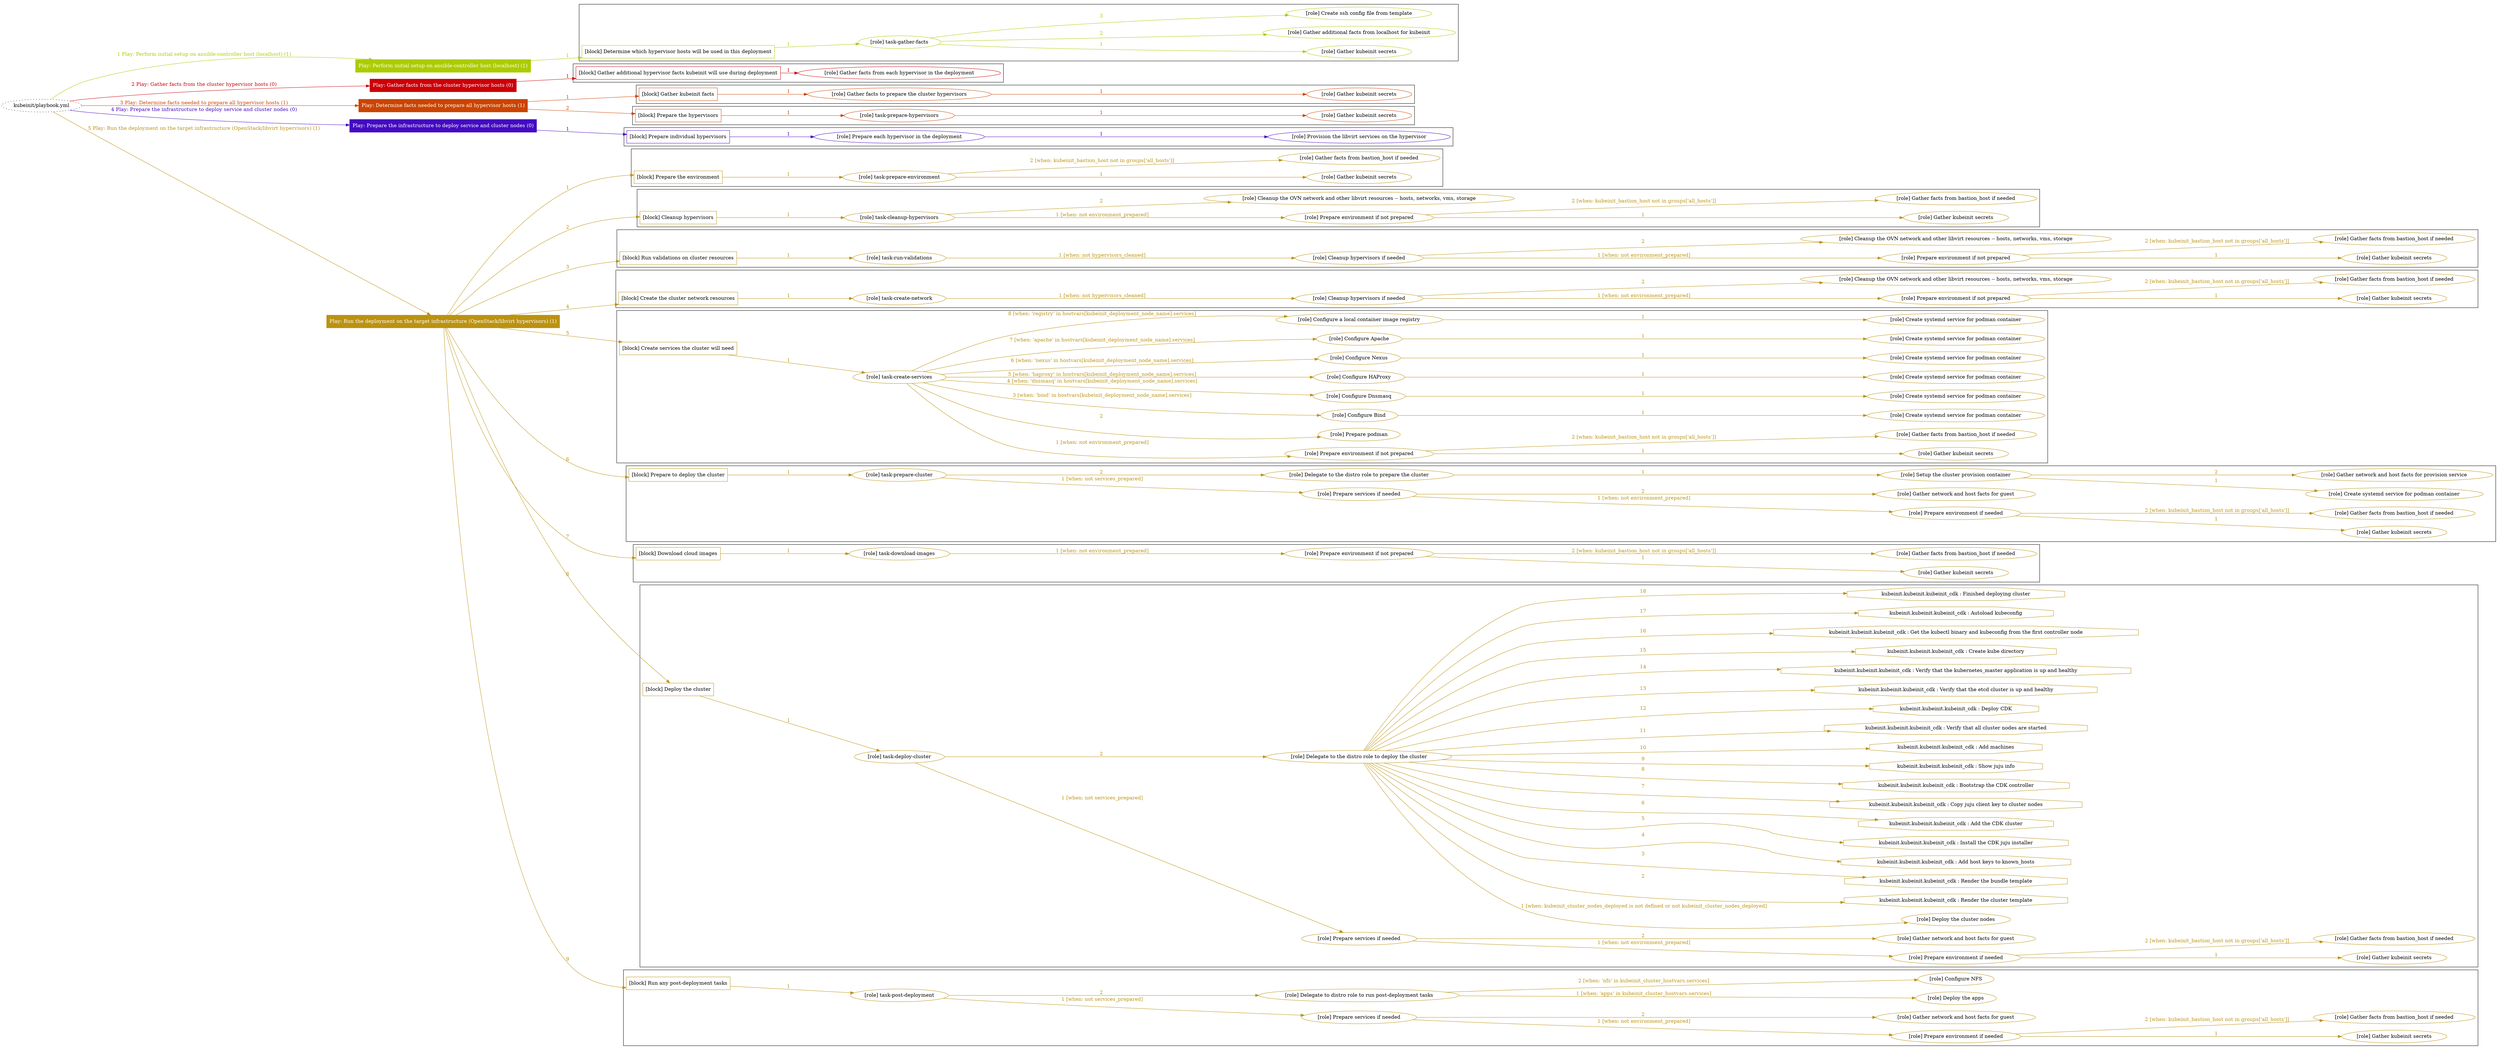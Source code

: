 digraph {
	graph [concentrate=true ordering=in rankdir=LR ratio=fill]
	edge [esep=5 sep=10]
	"kubeinit/playbook.yml" [URL="/home/runner/work/kubeinit/kubeinit/kubeinit/playbook.yml" id=playbook_d095c7ad style=dotted]
	"kubeinit/playbook.yml" -> play_feb36d73 [label="1 Play: Perform initial setup on ansible-controller host (localhost) (1)" color="#abcc00" fontcolor="#abcc00" id=edge_play_feb36d73 labeltooltip="1 Play: Perform initial setup on ansible-controller host (localhost) (1)" tooltip="1 Play: Perform initial setup on ansible-controller host (localhost) (1)"]
	subgraph "Play: Perform initial setup on ansible-controller host (localhost) (1)" {
		play_feb36d73 [label="Play: Perform initial setup on ansible-controller host (localhost) (1)" URL="/home/runner/work/kubeinit/kubeinit/kubeinit/playbook.yml" color="#abcc00" fontcolor="#ffffff" id=play_feb36d73 shape=box style=filled tooltip=localhost]
		play_feb36d73 -> block_46fe9dd0 [label=1 color="#abcc00" fontcolor="#abcc00" id=edge_block_46fe9dd0 labeltooltip=1 tooltip=1]
		subgraph cluster_block_46fe9dd0 {
			block_46fe9dd0 [label="[block] Determine which hypervisor hosts will be used in this deployment" URL="/home/runner/work/kubeinit/kubeinit/kubeinit/playbook.yml" color="#abcc00" id=block_46fe9dd0 labeltooltip="Determine which hypervisor hosts will be used in this deployment" shape=box tooltip="Determine which hypervisor hosts will be used in this deployment"]
			block_46fe9dd0 -> role_19dd0738 [label="1 " color="#abcc00" fontcolor="#abcc00" id=edge_role_19dd0738 labeltooltip="1 " tooltip="1 "]
			subgraph "task-gather-facts" {
				role_19dd0738 [label="[role] task-gather-facts" URL="/home/runner/work/kubeinit/kubeinit/kubeinit/playbook.yml" color="#abcc00" id=role_19dd0738 tooltip="task-gather-facts"]
				role_19dd0738 -> role_6ff26010 [label="1 " color="#abcc00" fontcolor="#abcc00" id=edge_role_6ff26010 labeltooltip="1 " tooltip="1 "]
				subgraph "Gather kubeinit secrets" {
					role_6ff26010 [label="[role] Gather kubeinit secrets" URL="/home/runner/.ansible/collections/ansible_collections/kubeinit/kubeinit/roles/kubeinit_prepare/tasks/build_hypervisors_group.yml" color="#abcc00" id=role_6ff26010 tooltip="Gather kubeinit secrets"]
				}
				role_19dd0738 -> role_edc937fb [label="2 " color="#abcc00" fontcolor="#abcc00" id=edge_role_edc937fb labeltooltip="2 " tooltip="2 "]
				subgraph "Gather additional facts from localhost for kubeinit" {
					role_edc937fb [label="[role] Gather additional facts from localhost for kubeinit" URL="/home/runner/.ansible/collections/ansible_collections/kubeinit/kubeinit/roles/kubeinit_prepare/tasks/build_hypervisors_group.yml" color="#abcc00" id=role_edc937fb tooltip="Gather additional facts from localhost for kubeinit"]
				}
				role_19dd0738 -> role_27c2a3b1 [label="3 " color="#abcc00" fontcolor="#abcc00" id=edge_role_27c2a3b1 labeltooltip="3 " tooltip="3 "]
				subgraph "Create ssh config file from template" {
					role_27c2a3b1 [label="[role] Create ssh config file from template" URL="/home/runner/.ansible/collections/ansible_collections/kubeinit/kubeinit/roles/kubeinit_prepare/tasks/build_hypervisors_group.yml" color="#abcc00" id=role_27c2a3b1 tooltip="Create ssh config file from template"]
				}
			}
		}
	}
	"kubeinit/playbook.yml" -> play_da22bb0c [label="2 Play: Gather facts from the cluster hypervisor hosts (0)" color="#cc0008" fontcolor="#cc0008" id=edge_play_da22bb0c labeltooltip="2 Play: Gather facts from the cluster hypervisor hosts (0)" tooltip="2 Play: Gather facts from the cluster hypervisor hosts (0)"]
	subgraph "Play: Gather facts from the cluster hypervisor hosts (0)" {
		play_da22bb0c [label="Play: Gather facts from the cluster hypervisor hosts (0)" URL="/home/runner/work/kubeinit/kubeinit/kubeinit/playbook.yml" color="#cc0008" fontcolor="#ffffff" id=play_da22bb0c shape=box style=filled tooltip="Play: Gather facts from the cluster hypervisor hosts (0)"]
		play_da22bb0c -> block_c40aab58 [label=1 color="#cc0008" fontcolor="#cc0008" id=edge_block_c40aab58 labeltooltip=1 tooltip=1]
		subgraph cluster_block_c40aab58 {
			block_c40aab58 [label="[block] Gather additional hypervisor facts kubeinit will use during deployment" URL="/home/runner/work/kubeinit/kubeinit/kubeinit/playbook.yml" color="#cc0008" id=block_c40aab58 labeltooltip="Gather additional hypervisor facts kubeinit will use during deployment" shape=box tooltip="Gather additional hypervisor facts kubeinit will use during deployment"]
			block_c40aab58 -> role_8368a6b1 [label="1 " color="#cc0008" fontcolor="#cc0008" id=edge_role_8368a6b1 labeltooltip="1 " tooltip="1 "]
			subgraph "Gather facts from each hypervisor in the deployment" {
				role_8368a6b1 [label="[role] Gather facts from each hypervisor in the deployment" URL="/home/runner/work/kubeinit/kubeinit/kubeinit/playbook.yml" color="#cc0008" id=role_8368a6b1 tooltip="Gather facts from each hypervisor in the deployment"]
			}
		}
	}
	"kubeinit/playbook.yml" -> play_c1efcfff [label="3 Play: Determine facts needed to prepare all hypervisor hosts (1)" color="#cb4401" fontcolor="#cb4401" id=edge_play_c1efcfff labeltooltip="3 Play: Determine facts needed to prepare all hypervisor hosts (1)" tooltip="3 Play: Determine facts needed to prepare all hypervisor hosts (1)"]
	subgraph "Play: Determine facts needed to prepare all hypervisor hosts (1)" {
		play_c1efcfff [label="Play: Determine facts needed to prepare all hypervisor hosts (1)" URL="/home/runner/work/kubeinit/kubeinit/kubeinit/playbook.yml" color="#cb4401" fontcolor="#ffffff" id=play_c1efcfff shape=box style=filled tooltip=localhost]
		play_c1efcfff -> block_64bc6585 [label=1 color="#cb4401" fontcolor="#cb4401" id=edge_block_64bc6585 labeltooltip=1 tooltip=1]
		subgraph cluster_block_64bc6585 {
			block_64bc6585 [label="[block] Gather kubeinit facts" URL="/home/runner/work/kubeinit/kubeinit/kubeinit/playbook.yml" color="#cb4401" id=block_64bc6585 labeltooltip="Gather kubeinit facts" shape=box tooltip="Gather kubeinit facts"]
			block_64bc6585 -> role_d3246832 [label="1 " color="#cb4401" fontcolor="#cb4401" id=edge_role_d3246832 labeltooltip="1 " tooltip="1 "]
			subgraph "Gather facts to prepare the cluster hypervisors" {
				role_d3246832 [label="[role] Gather facts to prepare the cluster hypervisors" URL="/home/runner/work/kubeinit/kubeinit/kubeinit/playbook.yml" color="#cb4401" id=role_d3246832 tooltip="Gather facts to prepare the cluster hypervisors"]
				role_d3246832 -> role_df91cbc1 [label="1 " color="#cb4401" fontcolor="#cb4401" id=edge_role_df91cbc1 labeltooltip="1 " tooltip="1 "]
				subgraph "Gather kubeinit secrets" {
					role_df91cbc1 [label="[role] Gather kubeinit secrets" URL="/home/runner/.ansible/collections/ansible_collections/kubeinit/kubeinit/roles/kubeinit_prepare/tasks/gather_kubeinit_facts.yml" color="#cb4401" id=role_df91cbc1 tooltip="Gather kubeinit secrets"]
				}
			}
		}
		play_c1efcfff -> block_09a786bc [label=2 color="#cb4401" fontcolor="#cb4401" id=edge_block_09a786bc labeltooltip=2 tooltip=2]
		subgraph cluster_block_09a786bc {
			block_09a786bc [label="[block] Prepare the hypervisors" URL="/home/runner/work/kubeinit/kubeinit/kubeinit/playbook.yml" color="#cb4401" id=block_09a786bc labeltooltip="Prepare the hypervisors" shape=box tooltip="Prepare the hypervisors"]
			block_09a786bc -> role_7f56e9e2 [label="1 " color="#cb4401" fontcolor="#cb4401" id=edge_role_7f56e9e2 labeltooltip="1 " tooltip="1 "]
			subgraph "task-prepare-hypervisors" {
				role_7f56e9e2 [label="[role] task-prepare-hypervisors" URL="/home/runner/work/kubeinit/kubeinit/kubeinit/playbook.yml" color="#cb4401" id=role_7f56e9e2 tooltip="task-prepare-hypervisors"]
				role_7f56e9e2 -> role_63058586 [label="1 " color="#cb4401" fontcolor="#cb4401" id=edge_role_63058586 labeltooltip="1 " tooltip="1 "]
				subgraph "Gather kubeinit secrets" {
					role_63058586 [label="[role] Gather kubeinit secrets" URL="/home/runner/.ansible/collections/ansible_collections/kubeinit/kubeinit/roles/kubeinit_prepare/tasks/gather_kubeinit_facts.yml" color="#cb4401" id=role_63058586 tooltip="Gather kubeinit secrets"]
				}
			}
		}
	}
	"kubeinit/playbook.yml" -> play_b132cd99 [label="4 Play: Prepare the infrastructure to deploy service and cluster nodes (0)" color="#440ac2" fontcolor="#440ac2" id=edge_play_b132cd99 labeltooltip="4 Play: Prepare the infrastructure to deploy service and cluster nodes (0)" tooltip="4 Play: Prepare the infrastructure to deploy service and cluster nodes (0)"]
	subgraph "Play: Prepare the infrastructure to deploy service and cluster nodes (0)" {
		play_b132cd99 [label="Play: Prepare the infrastructure to deploy service and cluster nodes (0)" URL="/home/runner/work/kubeinit/kubeinit/kubeinit/playbook.yml" color="#440ac2" fontcolor="#ffffff" id=play_b132cd99 shape=box style=filled tooltip="Play: Prepare the infrastructure to deploy service and cluster nodes (0)"]
		play_b132cd99 -> block_4ec27c39 [label=1 color="#440ac2" fontcolor="#440ac2" id=edge_block_4ec27c39 labeltooltip=1 tooltip=1]
		subgraph cluster_block_4ec27c39 {
			block_4ec27c39 [label="[block] Prepare individual hypervisors" URL="/home/runner/work/kubeinit/kubeinit/kubeinit/playbook.yml" color="#440ac2" id=block_4ec27c39 labeltooltip="Prepare individual hypervisors" shape=box tooltip="Prepare individual hypervisors"]
			block_4ec27c39 -> role_de9b1e23 [label="1 " color="#440ac2" fontcolor="#440ac2" id=edge_role_de9b1e23 labeltooltip="1 " tooltip="1 "]
			subgraph "Prepare each hypervisor in the deployment" {
				role_de9b1e23 [label="[role] Prepare each hypervisor in the deployment" URL="/home/runner/work/kubeinit/kubeinit/kubeinit/playbook.yml" color="#440ac2" id=role_de9b1e23 tooltip="Prepare each hypervisor in the deployment"]
				role_de9b1e23 -> role_19e32106 [label="1 " color="#440ac2" fontcolor="#440ac2" id=edge_role_19e32106 labeltooltip="1 " tooltip="1 "]
				subgraph "Provision the libvirt services on the hypervisor" {
					role_19e32106 [label="[role] Provision the libvirt services on the hypervisor" URL="/home/runner/.ansible/collections/ansible_collections/kubeinit/kubeinit/roles/kubeinit_prepare/tasks/prepare_hypervisor.yml" color="#440ac2" id=role_19e32106 tooltip="Provision the libvirt services on the hypervisor"]
				}
			}
		}
	}
	"kubeinit/playbook.yml" -> play_5b782e2a [label="5 Play: Run the deployment on the target infrastructure (OpenStack/libvirt hypervisors) (1)" color="#bb9211" fontcolor="#bb9211" id=edge_play_5b782e2a labeltooltip="5 Play: Run the deployment on the target infrastructure (OpenStack/libvirt hypervisors) (1)" tooltip="5 Play: Run the deployment on the target infrastructure (OpenStack/libvirt hypervisors) (1)"]
	subgraph "Play: Run the deployment on the target infrastructure (OpenStack/libvirt hypervisors) (1)" {
		play_5b782e2a [label="Play: Run the deployment on the target infrastructure (OpenStack/libvirt hypervisors) (1)" URL="/home/runner/work/kubeinit/kubeinit/kubeinit/playbook.yml" color="#bb9211" fontcolor="#ffffff" id=play_5b782e2a shape=box style=filled tooltip=localhost]
		play_5b782e2a -> block_39430212 [label=1 color="#bb9211" fontcolor="#bb9211" id=edge_block_39430212 labeltooltip=1 tooltip=1]
		subgraph cluster_block_39430212 {
			block_39430212 [label="[block] Prepare the environment" URL="/home/runner/work/kubeinit/kubeinit/kubeinit/playbook.yml" color="#bb9211" id=block_39430212 labeltooltip="Prepare the environment" shape=box tooltip="Prepare the environment"]
			block_39430212 -> role_d8b1c00f [label="1 " color="#bb9211" fontcolor="#bb9211" id=edge_role_d8b1c00f labeltooltip="1 " tooltip="1 "]
			subgraph "task-prepare-environment" {
				role_d8b1c00f [label="[role] task-prepare-environment" URL="/home/runner/work/kubeinit/kubeinit/kubeinit/playbook.yml" color="#bb9211" id=role_d8b1c00f tooltip="task-prepare-environment"]
				role_d8b1c00f -> role_3b444a55 [label="1 " color="#bb9211" fontcolor="#bb9211" id=edge_role_3b444a55 labeltooltip="1 " tooltip="1 "]
				subgraph "Gather kubeinit secrets" {
					role_3b444a55 [label="[role] Gather kubeinit secrets" URL="/home/runner/.ansible/collections/ansible_collections/kubeinit/kubeinit/roles/kubeinit_prepare/tasks/gather_kubeinit_facts.yml" color="#bb9211" id=role_3b444a55 tooltip="Gather kubeinit secrets"]
				}
				role_d8b1c00f -> role_2847daac [label="2 [when: kubeinit_bastion_host not in groups['all_hosts']]" color="#bb9211" fontcolor="#bb9211" id=edge_role_2847daac labeltooltip="2 [when: kubeinit_bastion_host not in groups['all_hosts']]" tooltip="2 [when: kubeinit_bastion_host not in groups['all_hosts']]"]
				subgraph "Gather facts from bastion_host if needed" {
					role_2847daac [label="[role] Gather facts from bastion_host if needed" URL="/home/runner/.ansible/collections/ansible_collections/kubeinit/kubeinit/roles/kubeinit_prepare/tasks/main.yml" color="#bb9211" id=role_2847daac tooltip="Gather facts from bastion_host if needed"]
				}
			}
		}
		play_5b782e2a -> block_5a4c9036 [label=2 color="#bb9211" fontcolor="#bb9211" id=edge_block_5a4c9036 labeltooltip=2 tooltip=2]
		subgraph cluster_block_5a4c9036 {
			block_5a4c9036 [label="[block] Cleanup hypervisors" URL="/home/runner/work/kubeinit/kubeinit/kubeinit/playbook.yml" color="#bb9211" id=block_5a4c9036 labeltooltip="Cleanup hypervisors" shape=box tooltip="Cleanup hypervisors"]
			block_5a4c9036 -> role_b6f92bdb [label="1 " color="#bb9211" fontcolor="#bb9211" id=edge_role_b6f92bdb labeltooltip="1 " tooltip="1 "]
			subgraph "task-cleanup-hypervisors" {
				role_b6f92bdb [label="[role] task-cleanup-hypervisors" URL="/home/runner/work/kubeinit/kubeinit/kubeinit/playbook.yml" color="#bb9211" id=role_b6f92bdb tooltip="task-cleanup-hypervisors"]
				role_b6f92bdb -> role_48fc7159 [label="1 [when: not environment_prepared]" color="#bb9211" fontcolor="#bb9211" id=edge_role_48fc7159 labeltooltip="1 [when: not environment_prepared]" tooltip="1 [when: not environment_prepared]"]
				subgraph "Prepare environment if not prepared" {
					role_48fc7159 [label="[role] Prepare environment if not prepared" URL="/home/runner/.ansible/collections/ansible_collections/kubeinit/kubeinit/roles/kubeinit_libvirt/tasks/cleanup_hypervisors.yml" color="#bb9211" id=role_48fc7159 tooltip="Prepare environment if not prepared"]
					role_48fc7159 -> role_6bacf975 [label="1 " color="#bb9211" fontcolor="#bb9211" id=edge_role_6bacf975 labeltooltip="1 " tooltip="1 "]
					subgraph "Gather kubeinit secrets" {
						role_6bacf975 [label="[role] Gather kubeinit secrets" URL="/home/runner/.ansible/collections/ansible_collections/kubeinit/kubeinit/roles/kubeinit_prepare/tasks/gather_kubeinit_facts.yml" color="#bb9211" id=role_6bacf975 tooltip="Gather kubeinit secrets"]
					}
					role_48fc7159 -> role_df928153 [label="2 [when: kubeinit_bastion_host not in groups['all_hosts']]" color="#bb9211" fontcolor="#bb9211" id=edge_role_df928153 labeltooltip="2 [when: kubeinit_bastion_host not in groups['all_hosts']]" tooltip="2 [when: kubeinit_bastion_host not in groups['all_hosts']]"]
					subgraph "Gather facts from bastion_host if needed" {
						role_df928153 [label="[role] Gather facts from bastion_host if needed" URL="/home/runner/.ansible/collections/ansible_collections/kubeinit/kubeinit/roles/kubeinit_prepare/tasks/main.yml" color="#bb9211" id=role_df928153 tooltip="Gather facts from bastion_host if needed"]
					}
				}
				role_b6f92bdb -> role_1949cd67 [label="2 " color="#bb9211" fontcolor="#bb9211" id=edge_role_1949cd67 labeltooltip="2 " tooltip="2 "]
				subgraph "Cleanup the OVN network and other libvirt resources -- hosts, networks, vms, storage" {
					role_1949cd67 [label="[role] Cleanup the OVN network and other libvirt resources -- hosts, networks, vms, storage" URL="/home/runner/.ansible/collections/ansible_collections/kubeinit/kubeinit/roles/kubeinit_libvirt/tasks/cleanup_hypervisors.yml" color="#bb9211" id=role_1949cd67 tooltip="Cleanup the OVN network and other libvirt resources -- hosts, networks, vms, storage"]
				}
			}
		}
		play_5b782e2a -> block_c1c4cb0e [label=3 color="#bb9211" fontcolor="#bb9211" id=edge_block_c1c4cb0e labeltooltip=3 tooltip=3]
		subgraph cluster_block_c1c4cb0e {
			block_c1c4cb0e [label="[block] Run validations on cluster resources" URL="/home/runner/work/kubeinit/kubeinit/kubeinit/playbook.yml" color="#bb9211" id=block_c1c4cb0e labeltooltip="Run validations on cluster resources" shape=box tooltip="Run validations on cluster resources"]
			block_c1c4cb0e -> role_0a4b3d10 [label="1 " color="#bb9211" fontcolor="#bb9211" id=edge_role_0a4b3d10 labeltooltip="1 " tooltip="1 "]
			subgraph "task-run-validations" {
				role_0a4b3d10 [label="[role] task-run-validations" URL="/home/runner/work/kubeinit/kubeinit/kubeinit/playbook.yml" color="#bb9211" id=role_0a4b3d10 tooltip="task-run-validations"]
				role_0a4b3d10 -> role_3b2814ff [label="1 [when: not hypervisors_cleaned]" color="#bb9211" fontcolor="#bb9211" id=edge_role_3b2814ff labeltooltip="1 [when: not hypervisors_cleaned]" tooltip="1 [when: not hypervisors_cleaned]"]
				subgraph "Cleanup hypervisors if needed" {
					role_3b2814ff [label="[role] Cleanup hypervisors if needed" URL="/home/runner/.ansible/collections/ansible_collections/kubeinit/kubeinit/roles/kubeinit_validations/tasks/main.yml" color="#bb9211" id=role_3b2814ff tooltip="Cleanup hypervisors if needed"]
					role_3b2814ff -> role_f45760d5 [label="1 [when: not environment_prepared]" color="#bb9211" fontcolor="#bb9211" id=edge_role_f45760d5 labeltooltip="1 [when: not environment_prepared]" tooltip="1 [when: not environment_prepared]"]
					subgraph "Prepare environment if not prepared" {
						role_f45760d5 [label="[role] Prepare environment if not prepared" URL="/home/runner/.ansible/collections/ansible_collections/kubeinit/kubeinit/roles/kubeinit_libvirt/tasks/cleanup_hypervisors.yml" color="#bb9211" id=role_f45760d5 tooltip="Prepare environment if not prepared"]
						role_f45760d5 -> role_3a757e82 [label="1 " color="#bb9211" fontcolor="#bb9211" id=edge_role_3a757e82 labeltooltip="1 " tooltip="1 "]
						subgraph "Gather kubeinit secrets" {
							role_3a757e82 [label="[role] Gather kubeinit secrets" URL="/home/runner/.ansible/collections/ansible_collections/kubeinit/kubeinit/roles/kubeinit_prepare/tasks/gather_kubeinit_facts.yml" color="#bb9211" id=role_3a757e82 tooltip="Gather kubeinit secrets"]
						}
						role_f45760d5 -> role_af85cb63 [label="2 [when: kubeinit_bastion_host not in groups['all_hosts']]" color="#bb9211" fontcolor="#bb9211" id=edge_role_af85cb63 labeltooltip="2 [when: kubeinit_bastion_host not in groups['all_hosts']]" tooltip="2 [when: kubeinit_bastion_host not in groups['all_hosts']]"]
						subgraph "Gather facts from bastion_host if needed" {
							role_af85cb63 [label="[role] Gather facts from bastion_host if needed" URL="/home/runner/.ansible/collections/ansible_collections/kubeinit/kubeinit/roles/kubeinit_prepare/tasks/main.yml" color="#bb9211" id=role_af85cb63 tooltip="Gather facts from bastion_host if needed"]
						}
					}
					role_3b2814ff -> role_c22d5e90 [label="2 " color="#bb9211" fontcolor="#bb9211" id=edge_role_c22d5e90 labeltooltip="2 " tooltip="2 "]
					subgraph "Cleanup the OVN network and other libvirt resources -- hosts, networks, vms, storage" {
						role_c22d5e90 [label="[role] Cleanup the OVN network and other libvirt resources -- hosts, networks, vms, storage" URL="/home/runner/.ansible/collections/ansible_collections/kubeinit/kubeinit/roles/kubeinit_libvirt/tasks/cleanup_hypervisors.yml" color="#bb9211" id=role_c22d5e90 tooltip="Cleanup the OVN network and other libvirt resources -- hosts, networks, vms, storage"]
					}
				}
			}
		}
		play_5b782e2a -> block_851d4c70 [label=4 color="#bb9211" fontcolor="#bb9211" id=edge_block_851d4c70 labeltooltip=4 tooltip=4]
		subgraph cluster_block_851d4c70 {
			block_851d4c70 [label="[block] Create the cluster network resources" URL="/home/runner/work/kubeinit/kubeinit/kubeinit/playbook.yml" color="#bb9211" id=block_851d4c70 labeltooltip="Create the cluster network resources" shape=box tooltip="Create the cluster network resources"]
			block_851d4c70 -> role_da73d6a1 [label="1 " color="#bb9211" fontcolor="#bb9211" id=edge_role_da73d6a1 labeltooltip="1 " tooltip="1 "]
			subgraph "task-create-network" {
				role_da73d6a1 [label="[role] task-create-network" URL="/home/runner/work/kubeinit/kubeinit/kubeinit/playbook.yml" color="#bb9211" id=role_da73d6a1 tooltip="task-create-network"]
				role_da73d6a1 -> role_9952ce99 [label="1 [when: not hypervisors_cleaned]" color="#bb9211" fontcolor="#bb9211" id=edge_role_9952ce99 labeltooltip="1 [when: not hypervisors_cleaned]" tooltip="1 [when: not hypervisors_cleaned]"]
				subgraph "Cleanup hypervisors if needed" {
					role_9952ce99 [label="[role] Cleanup hypervisors if needed" URL="/home/runner/.ansible/collections/ansible_collections/kubeinit/kubeinit/roles/kubeinit_libvirt/tasks/create_network.yml" color="#bb9211" id=role_9952ce99 tooltip="Cleanup hypervisors if needed"]
					role_9952ce99 -> role_e070b408 [label="1 [when: not environment_prepared]" color="#bb9211" fontcolor="#bb9211" id=edge_role_e070b408 labeltooltip="1 [when: not environment_prepared]" tooltip="1 [when: not environment_prepared]"]
					subgraph "Prepare environment if not prepared" {
						role_e070b408 [label="[role] Prepare environment if not prepared" URL="/home/runner/.ansible/collections/ansible_collections/kubeinit/kubeinit/roles/kubeinit_libvirt/tasks/cleanup_hypervisors.yml" color="#bb9211" id=role_e070b408 tooltip="Prepare environment if not prepared"]
						role_e070b408 -> role_4cff4893 [label="1 " color="#bb9211" fontcolor="#bb9211" id=edge_role_4cff4893 labeltooltip="1 " tooltip="1 "]
						subgraph "Gather kubeinit secrets" {
							role_4cff4893 [label="[role] Gather kubeinit secrets" URL="/home/runner/.ansible/collections/ansible_collections/kubeinit/kubeinit/roles/kubeinit_prepare/tasks/gather_kubeinit_facts.yml" color="#bb9211" id=role_4cff4893 tooltip="Gather kubeinit secrets"]
						}
						role_e070b408 -> role_2f66221b [label="2 [when: kubeinit_bastion_host not in groups['all_hosts']]" color="#bb9211" fontcolor="#bb9211" id=edge_role_2f66221b labeltooltip="2 [when: kubeinit_bastion_host not in groups['all_hosts']]" tooltip="2 [when: kubeinit_bastion_host not in groups['all_hosts']]"]
						subgraph "Gather facts from bastion_host if needed" {
							role_2f66221b [label="[role] Gather facts from bastion_host if needed" URL="/home/runner/.ansible/collections/ansible_collections/kubeinit/kubeinit/roles/kubeinit_prepare/tasks/main.yml" color="#bb9211" id=role_2f66221b tooltip="Gather facts from bastion_host if needed"]
						}
					}
					role_9952ce99 -> role_e644203e [label="2 " color="#bb9211" fontcolor="#bb9211" id=edge_role_e644203e labeltooltip="2 " tooltip="2 "]
					subgraph "Cleanup the OVN network and other libvirt resources -- hosts, networks, vms, storage" {
						role_e644203e [label="[role] Cleanup the OVN network and other libvirt resources -- hosts, networks, vms, storage" URL="/home/runner/.ansible/collections/ansible_collections/kubeinit/kubeinit/roles/kubeinit_libvirt/tasks/cleanup_hypervisors.yml" color="#bb9211" id=role_e644203e tooltip="Cleanup the OVN network and other libvirt resources -- hosts, networks, vms, storage"]
					}
				}
			}
		}
		play_5b782e2a -> block_68410e60 [label=5 color="#bb9211" fontcolor="#bb9211" id=edge_block_68410e60 labeltooltip=5 tooltip=5]
		subgraph cluster_block_68410e60 {
			block_68410e60 [label="[block] Create services the cluster will need" URL="/home/runner/work/kubeinit/kubeinit/kubeinit/playbook.yml" color="#bb9211" id=block_68410e60 labeltooltip="Create services the cluster will need" shape=box tooltip="Create services the cluster will need"]
			block_68410e60 -> role_c2523037 [label="1 " color="#bb9211" fontcolor="#bb9211" id=edge_role_c2523037 labeltooltip="1 " tooltip="1 "]
			subgraph "task-create-services" {
				role_c2523037 [label="[role] task-create-services" URL="/home/runner/work/kubeinit/kubeinit/kubeinit/playbook.yml" color="#bb9211" id=role_c2523037 tooltip="task-create-services"]
				role_c2523037 -> role_16e45ee8 [label="1 [when: not environment_prepared]" color="#bb9211" fontcolor="#bb9211" id=edge_role_16e45ee8 labeltooltip="1 [when: not environment_prepared]" tooltip="1 [when: not environment_prepared]"]
				subgraph "Prepare environment if not prepared" {
					role_16e45ee8 [label="[role] Prepare environment if not prepared" URL="/home/runner/.ansible/collections/ansible_collections/kubeinit/kubeinit/roles/kubeinit_services/tasks/main.yml" color="#bb9211" id=role_16e45ee8 tooltip="Prepare environment if not prepared"]
					role_16e45ee8 -> role_ecda677b [label="1 " color="#bb9211" fontcolor="#bb9211" id=edge_role_ecda677b labeltooltip="1 " tooltip="1 "]
					subgraph "Gather kubeinit secrets" {
						role_ecda677b [label="[role] Gather kubeinit secrets" URL="/home/runner/.ansible/collections/ansible_collections/kubeinit/kubeinit/roles/kubeinit_prepare/tasks/gather_kubeinit_facts.yml" color="#bb9211" id=role_ecda677b tooltip="Gather kubeinit secrets"]
					}
					role_16e45ee8 -> role_b326c54e [label="2 [when: kubeinit_bastion_host not in groups['all_hosts']]" color="#bb9211" fontcolor="#bb9211" id=edge_role_b326c54e labeltooltip="2 [when: kubeinit_bastion_host not in groups['all_hosts']]" tooltip="2 [when: kubeinit_bastion_host not in groups['all_hosts']]"]
					subgraph "Gather facts from bastion_host if needed" {
						role_b326c54e [label="[role] Gather facts from bastion_host if needed" URL="/home/runner/.ansible/collections/ansible_collections/kubeinit/kubeinit/roles/kubeinit_prepare/tasks/main.yml" color="#bb9211" id=role_b326c54e tooltip="Gather facts from bastion_host if needed"]
					}
				}
				role_c2523037 -> role_af4850b6 [label="2 " color="#bb9211" fontcolor="#bb9211" id=edge_role_af4850b6 labeltooltip="2 " tooltip="2 "]
				subgraph "Prepare podman" {
					role_af4850b6 [label="[role] Prepare podman" URL="/home/runner/.ansible/collections/ansible_collections/kubeinit/kubeinit/roles/kubeinit_services/tasks/00_create_service_pod.yml" color="#bb9211" id=role_af4850b6 tooltip="Prepare podman"]
				}
				role_c2523037 -> role_de30e010 [label="3 [when: 'bind' in hostvars[kubeinit_deployment_node_name].services]" color="#bb9211" fontcolor="#bb9211" id=edge_role_de30e010 labeltooltip="3 [when: 'bind' in hostvars[kubeinit_deployment_node_name].services]" tooltip="3 [when: 'bind' in hostvars[kubeinit_deployment_node_name].services]"]
				subgraph "Configure Bind" {
					role_de30e010 [label="[role] Configure Bind" URL="/home/runner/.ansible/collections/ansible_collections/kubeinit/kubeinit/roles/kubeinit_services/tasks/start_services_containers.yml" color="#bb9211" id=role_de30e010 tooltip="Configure Bind"]
					role_de30e010 -> role_358d4e94 [label="1 " color="#bb9211" fontcolor="#bb9211" id=edge_role_358d4e94 labeltooltip="1 " tooltip="1 "]
					subgraph "Create systemd service for podman container" {
						role_358d4e94 [label="[role] Create systemd service for podman container" URL="/home/runner/.ansible/collections/ansible_collections/kubeinit/kubeinit/roles/kubeinit_bind/tasks/main.yml" color="#bb9211" id=role_358d4e94 tooltip="Create systemd service for podman container"]
					}
				}
				role_c2523037 -> role_7276fdf4 [label="4 [when: 'dnsmasq' in hostvars[kubeinit_deployment_node_name].services]" color="#bb9211" fontcolor="#bb9211" id=edge_role_7276fdf4 labeltooltip="4 [when: 'dnsmasq' in hostvars[kubeinit_deployment_node_name].services]" tooltip="4 [when: 'dnsmasq' in hostvars[kubeinit_deployment_node_name].services]"]
				subgraph "Configure Dnsmasq" {
					role_7276fdf4 [label="[role] Configure Dnsmasq" URL="/home/runner/.ansible/collections/ansible_collections/kubeinit/kubeinit/roles/kubeinit_services/tasks/start_services_containers.yml" color="#bb9211" id=role_7276fdf4 tooltip="Configure Dnsmasq"]
					role_7276fdf4 -> role_a8b03aa5 [label="1 " color="#bb9211" fontcolor="#bb9211" id=edge_role_a8b03aa5 labeltooltip="1 " tooltip="1 "]
					subgraph "Create systemd service for podman container" {
						role_a8b03aa5 [label="[role] Create systemd service for podman container" URL="/home/runner/.ansible/collections/ansible_collections/kubeinit/kubeinit/roles/kubeinit_dnsmasq/tasks/main.yml" color="#bb9211" id=role_a8b03aa5 tooltip="Create systemd service for podman container"]
					}
				}
				role_c2523037 -> role_0b2a4972 [label="5 [when: 'haproxy' in hostvars[kubeinit_deployment_node_name].services]" color="#bb9211" fontcolor="#bb9211" id=edge_role_0b2a4972 labeltooltip="5 [when: 'haproxy' in hostvars[kubeinit_deployment_node_name].services]" tooltip="5 [when: 'haproxy' in hostvars[kubeinit_deployment_node_name].services]"]
				subgraph "Configure HAProxy" {
					role_0b2a4972 [label="[role] Configure HAProxy" URL="/home/runner/.ansible/collections/ansible_collections/kubeinit/kubeinit/roles/kubeinit_services/tasks/start_services_containers.yml" color="#bb9211" id=role_0b2a4972 tooltip="Configure HAProxy"]
					role_0b2a4972 -> role_831c3e08 [label="1 " color="#bb9211" fontcolor="#bb9211" id=edge_role_831c3e08 labeltooltip="1 " tooltip="1 "]
					subgraph "Create systemd service for podman container" {
						role_831c3e08 [label="[role] Create systemd service for podman container" URL="/home/runner/.ansible/collections/ansible_collections/kubeinit/kubeinit/roles/kubeinit_haproxy/tasks/main.yml" color="#bb9211" id=role_831c3e08 tooltip="Create systemd service for podman container"]
					}
				}
				role_c2523037 -> role_a91625d3 [label="6 [when: 'nexus' in hostvars[kubeinit_deployment_node_name].services]" color="#bb9211" fontcolor="#bb9211" id=edge_role_a91625d3 labeltooltip="6 [when: 'nexus' in hostvars[kubeinit_deployment_node_name].services]" tooltip="6 [when: 'nexus' in hostvars[kubeinit_deployment_node_name].services]"]
				subgraph "Configure Nexus" {
					role_a91625d3 [label="[role] Configure Nexus" URL="/home/runner/.ansible/collections/ansible_collections/kubeinit/kubeinit/roles/kubeinit_services/tasks/start_services_containers.yml" color="#bb9211" id=role_a91625d3 tooltip="Configure Nexus"]
					role_a91625d3 -> role_b6da78f6 [label="1 " color="#bb9211" fontcolor="#bb9211" id=edge_role_b6da78f6 labeltooltip="1 " tooltip="1 "]
					subgraph "Create systemd service for podman container" {
						role_b6da78f6 [label="[role] Create systemd service for podman container" URL="/home/runner/.ansible/collections/ansible_collections/kubeinit/kubeinit/roles/kubeinit_nexus/tasks/main.yml" color="#bb9211" id=role_b6da78f6 tooltip="Create systemd service for podman container"]
					}
				}
				role_c2523037 -> role_7a5086c1 [label="7 [when: 'apache' in hostvars[kubeinit_deployment_node_name].services]" color="#bb9211" fontcolor="#bb9211" id=edge_role_7a5086c1 labeltooltip="7 [when: 'apache' in hostvars[kubeinit_deployment_node_name].services]" tooltip="7 [when: 'apache' in hostvars[kubeinit_deployment_node_name].services]"]
				subgraph "Configure Apache" {
					role_7a5086c1 [label="[role] Configure Apache" URL="/home/runner/.ansible/collections/ansible_collections/kubeinit/kubeinit/roles/kubeinit_services/tasks/start_services_containers.yml" color="#bb9211" id=role_7a5086c1 tooltip="Configure Apache"]
					role_7a5086c1 -> role_9485be13 [label="1 " color="#bb9211" fontcolor="#bb9211" id=edge_role_9485be13 labeltooltip="1 " tooltip="1 "]
					subgraph "Create systemd service for podman container" {
						role_9485be13 [label="[role] Create systemd service for podman container" URL="/home/runner/.ansible/collections/ansible_collections/kubeinit/kubeinit/roles/kubeinit_apache/tasks/main.yml" color="#bb9211" id=role_9485be13 tooltip="Create systemd service for podman container"]
					}
				}
				role_c2523037 -> role_e23ba3cc [label="8 [when: 'registry' in hostvars[kubeinit_deployment_node_name].services]" color="#bb9211" fontcolor="#bb9211" id=edge_role_e23ba3cc labeltooltip="8 [when: 'registry' in hostvars[kubeinit_deployment_node_name].services]" tooltip="8 [when: 'registry' in hostvars[kubeinit_deployment_node_name].services]"]
				subgraph "Configure a local container image registry" {
					role_e23ba3cc [label="[role] Configure a local container image registry" URL="/home/runner/.ansible/collections/ansible_collections/kubeinit/kubeinit/roles/kubeinit_services/tasks/start_services_containers.yml" color="#bb9211" id=role_e23ba3cc tooltip="Configure a local container image registry"]
					role_e23ba3cc -> role_fc0e3014 [label="1 " color="#bb9211" fontcolor="#bb9211" id=edge_role_fc0e3014 labeltooltip="1 " tooltip="1 "]
					subgraph "Create systemd service for podman container" {
						role_fc0e3014 [label="[role] Create systemd service for podman container" URL="/home/runner/.ansible/collections/ansible_collections/kubeinit/kubeinit/roles/kubeinit_registry/tasks/main.yml" color="#bb9211" id=role_fc0e3014 tooltip="Create systemd service for podman container"]
					}
				}
			}
		}
		play_5b782e2a -> block_c2ebf7ef [label=6 color="#bb9211" fontcolor="#bb9211" id=edge_block_c2ebf7ef labeltooltip=6 tooltip=6]
		subgraph cluster_block_c2ebf7ef {
			block_c2ebf7ef [label="[block] Prepare to deploy the cluster" URL="/home/runner/work/kubeinit/kubeinit/kubeinit/playbook.yml" color="#bb9211" id=block_c2ebf7ef labeltooltip="Prepare to deploy the cluster" shape=box tooltip="Prepare to deploy the cluster"]
			block_c2ebf7ef -> role_98359ca4 [label="1 " color="#bb9211" fontcolor="#bb9211" id=edge_role_98359ca4 labeltooltip="1 " tooltip="1 "]
			subgraph "task-prepare-cluster" {
				role_98359ca4 [label="[role] task-prepare-cluster" URL="/home/runner/work/kubeinit/kubeinit/kubeinit/playbook.yml" color="#bb9211" id=role_98359ca4 tooltip="task-prepare-cluster"]
				role_98359ca4 -> role_8aff2790 [label="1 [when: not services_prepared]" color="#bb9211" fontcolor="#bb9211" id=edge_role_8aff2790 labeltooltip="1 [when: not services_prepared]" tooltip="1 [when: not services_prepared]"]
				subgraph "Prepare services if needed" {
					role_8aff2790 [label="[role] Prepare services if needed" URL="/home/runner/.ansible/collections/ansible_collections/kubeinit/kubeinit/roles/kubeinit_prepare/tasks/prepare_cluster.yml" color="#bb9211" id=role_8aff2790 tooltip="Prepare services if needed"]
					role_8aff2790 -> role_dd873b5e [label="1 [when: not environment_prepared]" color="#bb9211" fontcolor="#bb9211" id=edge_role_dd873b5e labeltooltip="1 [when: not environment_prepared]" tooltip="1 [when: not environment_prepared]"]
					subgraph "Prepare environment if needed" {
						role_dd873b5e [label="[role] Prepare environment if needed" URL="/home/runner/.ansible/collections/ansible_collections/kubeinit/kubeinit/roles/kubeinit_services/tasks/prepare_services.yml" color="#bb9211" id=role_dd873b5e tooltip="Prepare environment if needed"]
						role_dd873b5e -> role_73dcb506 [label="1 " color="#bb9211" fontcolor="#bb9211" id=edge_role_73dcb506 labeltooltip="1 " tooltip="1 "]
						subgraph "Gather kubeinit secrets" {
							role_73dcb506 [label="[role] Gather kubeinit secrets" URL="/home/runner/.ansible/collections/ansible_collections/kubeinit/kubeinit/roles/kubeinit_prepare/tasks/gather_kubeinit_facts.yml" color="#bb9211" id=role_73dcb506 tooltip="Gather kubeinit secrets"]
						}
						role_dd873b5e -> role_68d21b8c [label="2 [when: kubeinit_bastion_host not in groups['all_hosts']]" color="#bb9211" fontcolor="#bb9211" id=edge_role_68d21b8c labeltooltip="2 [when: kubeinit_bastion_host not in groups['all_hosts']]" tooltip="2 [when: kubeinit_bastion_host not in groups['all_hosts']]"]
						subgraph "Gather facts from bastion_host if needed" {
							role_68d21b8c [label="[role] Gather facts from bastion_host if needed" URL="/home/runner/.ansible/collections/ansible_collections/kubeinit/kubeinit/roles/kubeinit_prepare/tasks/main.yml" color="#bb9211" id=role_68d21b8c tooltip="Gather facts from bastion_host if needed"]
						}
					}
					role_8aff2790 -> role_49d2c68c [label="2 " color="#bb9211" fontcolor="#bb9211" id=edge_role_49d2c68c labeltooltip="2 " tooltip="2 "]
					subgraph "Gather network and host facts for guest" {
						role_49d2c68c [label="[role] Gather network and host facts for guest" URL="/home/runner/.ansible/collections/ansible_collections/kubeinit/kubeinit/roles/kubeinit_services/tasks/prepare_services.yml" color="#bb9211" id=role_49d2c68c tooltip="Gather network and host facts for guest"]
					}
				}
				role_98359ca4 -> role_b66604d5 [label="2 " color="#bb9211" fontcolor="#bb9211" id=edge_role_b66604d5 labeltooltip="2 " tooltip="2 "]
				subgraph "Delegate to the distro role to prepare the cluster" {
					role_b66604d5 [label="[role] Delegate to the distro role to prepare the cluster" URL="/home/runner/.ansible/collections/ansible_collections/kubeinit/kubeinit/roles/kubeinit_prepare/tasks/prepare_cluster.yml" color="#bb9211" id=role_b66604d5 tooltip="Delegate to the distro role to prepare the cluster"]
					role_b66604d5 -> role_40bdb702 [label="1 " color="#bb9211" fontcolor="#bb9211" id=edge_role_40bdb702 labeltooltip="1 " tooltip="1 "]
					subgraph "Setup the cluster provision container" {
						role_40bdb702 [label="[role] Setup the cluster provision container" URL="/home/runner/.ansible/collections/ansible_collections/kubeinit/kubeinit/roles/kubeinit_cdk/tasks/prepare_cluster.yml" color="#bb9211" id=role_40bdb702 tooltip="Setup the cluster provision container"]
						role_40bdb702 -> role_0dbe4d69 [label="1 " color="#bb9211" fontcolor="#bb9211" id=edge_role_0dbe4d69 labeltooltip="1 " tooltip="1 "]
						subgraph "Create systemd service for podman container" {
							role_0dbe4d69 [label="[role] Create systemd service for podman container" URL="/home/runner/.ansible/collections/ansible_collections/kubeinit/kubeinit/roles/kubeinit_services/tasks/create_provision_container.yml" color="#bb9211" id=role_0dbe4d69 tooltip="Create systemd service for podman container"]
						}
						role_40bdb702 -> role_335889b2 [label="2 " color="#bb9211" fontcolor="#bb9211" id=edge_role_335889b2 labeltooltip="2 " tooltip="2 "]
						subgraph "Gather network and host facts for provision service" {
							role_335889b2 [label="[role] Gather network and host facts for provision service" URL="/home/runner/.ansible/collections/ansible_collections/kubeinit/kubeinit/roles/kubeinit_services/tasks/create_provision_container.yml" color="#bb9211" id=role_335889b2 tooltip="Gather network and host facts for provision service"]
						}
					}
				}
			}
		}
		play_5b782e2a -> block_978d12f3 [label=7 color="#bb9211" fontcolor="#bb9211" id=edge_block_978d12f3 labeltooltip=7 tooltip=7]
		subgraph cluster_block_978d12f3 {
			block_978d12f3 [label="[block] Download cloud images" URL="/home/runner/work/kubeinit/kubeinit/kubeinit/playbook.yml" color="#bb9211" id=block_978d12f3 labeltooltip="Download cloud images" shape=box tooltip="Download cloud images"]
			block_978d12f3 -> role_eb9034f1 [label="1 " color="#bb9211" fontcolor="#bb9211" id=edge_role_eb9034f1 labeltooltip="1 " tooltip="1 "]
			subgraph "task-download-images" {
				role_eb9034f1 [label="[role] task-download-images" URL="/home/runner/work/kubeinit/kubeinit/kubeinit/playbook.yml" color="#bb9211" id=role_eb9034f1 tooltip="task-download-images"]
				role_eb9034f1 -> role_9e764802 [label="1 [when: not environment_prepared]" color="#bb9211" fontcolor="#bb9211" id=edge_role_9e764802 labeltooltip="1 [when: not environment_prepared]" tooltip="1 [when: not environment_prepared]"]
				subgraph "Prepare environment if not prepared" {
					role_9e764802 [label="[role] Prepare environment if not prepared" URL="/home/runner/.ansible/collections/ansible_collections/kubeinit/kubeinit/roles/kubeinit_libvirt/tasks/download_cloud_images.yml" color="#bb9211" id=role_9e764802 tooltip="Prepare environment if not prepared"]
					role_9e764802 -> role_ec869702 [label="1 " color="#bb9211" fontcolor="#bb9211" id=edge_role_ec869702 labeltooltip="1 " tooltip="1 "]
					subgraph "Gather kubeinit secrets" {
						role_ec869702 [label="[role] Gather kubeinit secrets" URL="/home/runner/.ansible/collections/ansible_collections/kubeinit/kubeinit/roles/kubeinit_prepare/tasks/gather_kubeinit_facts.yml" color="#bb9211" id=role_ec869702 tooltip="Gather kubeinit secrets"]
					}
					role_9e764802 -> role_fa816870 [label="2 [when: kubeinit_bastion_host not in groups['all_hosts']]" color="#bb9211" fontcolor="#bb9211" id=edge_role_fa816870 labeltooltip="2 [when: kubeinit_bastion_host not in groups['all_hosts']]" tooltip="2 [when: kubeinit_bastion_host not in groups['all_hosts']]"]
					subgraph "Gather facts from bastion_host if needed" {
						role_fa816870 [label="[role] Gather facts from bastion_host if needed" URL="/home/runner/.ansible/collections/ansible_collections/kubeinit/kubeinit/roles/kubeinit_prepare/tasks/main.yml" color="#bb9211" id=role_fa816870 tooltip="Gather facts from bastion_host if needed"]
					}
				}
			}
		}
		play_5b782e2a -> block_dbd870e1 [label=8 color="#bb9211" fontcolor="#bb9211" id=edge_block_dbd870e1 labeltooltip=8 tooltip=8]
		subgraph cluster_block_dbd870e1 {
			block_dbd870e1 [label="[block] Deploy the cluster" URL="/home/runner/work/kubeinit/kubeinit/kubeinit/playbook.yml" color="#bb9211" id=block_dbd870e1 labeltooltip="Deploy the cluster" shape=box tooltip="Deploy the cluster"]
			block_dbd870e1 -> role_6be56f7f [label="1 " color="#bb9211" fontcolor="#bb9211" id=edge_role_6be56f7f labeltooltip="1 " tooltip="1 "]
			subgraph "task-deploy-cluster" {
				role_6be56f7f [label="[role] task-deploy-cluster" URL="/home/runner/work/kubeinit/kubeinit/kubeinit/playbook.yml" color="#bb9211" id=role_6be56f7f tooltip="task-deploy-cluster"]
				role_6be56f7f -> role_759f7da0 [label="1 [when: not services_prepared]" color="#bb9211" fontcolor="#bb9211" id=edge_role_759f7da0 labeltooltip="1 [when: not services_prepared]" tooltip="1 [when: not services_prepared]"]
				subgraph "Prepare services if needed" {
					role_759f7da0 [label="[role] Prepare services if needed" URL="/home/runner/.ansible/collections/ansible_collections/kubeinit/kubeinit/roles/kubeinit_prepare/tasks/deploy_cluster.yml" color="#bb9211" id=role_759f7da0 tooltip="Prepare services if needed"]
					role_759f7da0 -> role_4ae5a0bc [label="1 [when: not environment_prepared]" color="#bb9211" fontcolor="#bb9211" id=edge_role_4ae5a0bc labeltooltip="1 [when: not environment_prepared]" tooltip="1 [when: not environment_prepared]"]
					subgraph "Prepare environment if needed" {
						role_4ae5a0bc [label="[role] Prepare environment if needed" URL="/home/runner/.ansible/collections/ansible_collections/kubeinit/kubeinit/roles/kubeinit_services/tasks/prepare_services.yml" color="#bb9211" id=role_4ae5a0bc tooltip="Prepare environment if needed"]
						role_4ae5a0bc -> role_3b71d470 [label="1 " color="#bb9211" fontcolor="#bb9211" id=edge_role_3b71d470 labeltooltip="1 " tooltip="1 "]
						subgraph "Gather kubeinit secrets" {
							role_3b71d470 [label="[role] Gather kubeinit secrets" URL="/home/runner/.ansible/collections/ansible_collections/kubeinit/kubeinit/roles/kubeinit_prepare/tasks/gather_kubeinit_facts.yml" color="#bb9211" id=role_3b71d470 tooltip="Gather kubeinit secrets"]
						}
						role_4ae5a0bc -> role_b9e7a975 [label="2 [when: kubeinit_bastion_host not in groups['all_hosts']]" color="#bb9211" fontcolor="#bb9211" id=edge_role_b9e7a975 labeltooltip="2 [when: kubeinit_bastion_host not in groups['all_hosts']]" tooltip="2 [when: kubeinit_bastion_host not in groups['all_hosts']]"]
						subgraph "Gather facts from bastion_host if needed" {
							role_b9e7a975 [label="[role] Gather facts from bastion_host if needed" URL="/home/runner/.ansible/collections/ansible_collections/kubeinit/kubeinit/roles/kubeinit_prepare/tasks/main.yml" color="#bb9211" id=role_b9e7a975 tooltip="Gather facts from bastion_host if needed"]
						}
					}
					role_759f7da0 -> role_ac5467a2 [label="2 " color="#bb9211" fontcolor="#bb9211" id=edge_role_ac5467a2 labeltooltip="2 " tooltip="2 "]
					subgraph "Gather network and host facts for guest" {
						role_ac5467a2 [label="[role] Gather network and host facts for guest" URL="/home/runner/.ansible/collections/ansible_collections/kubeinit/kubeinit/roles/kubeinit_services/tasks/prepare_services.yml" color="#bb9211" id=role_ac5467a2 tooltip="Gather network and host facts for guest"]
					}
				}
				role_6be56f7f -> role_56beddf1 [label="2 " color="#bb9211" fontcolor="#bb9211" id=edge_role_56beddf1 labeltooltip="2 " tooltip="2 "]
				subgraph "Delegate to the distro role to deploy the cluster" {
					role_56beddf1 [label="[role] Delegate to the distro role to deploy the cluster" URL="/home/runner/.ansible/collections/ansible_collections/kubeinit/kubeinit/roles/kubeinit_prepare/tasks/deploy_cluster.yml" color="#bb9211" id=role_56beddf1 tooltip="Delegate to the distro role to deploy the cluster"]
					role_56beddf1 -> role_78f82498 [label="1 [when: kubeinit_cluster_nodes_deployed is not defined or not kubeinit_cluster_nodes_deployed]" color="#bb9211" fontcolor="#bb9211" id=edge_role_78f82498 labeltooltip="1 [when: kubeinit_cluster_nodes_deployed is not defined or not kubeinit_cluster_nodes_deployed]" tooltip="1 [when: kubeinit_cluster_nodes_deployed is not defined or not kubeinit_cluster_nodes_deployed]"]
					subgraph "Deploy the cluster nodes" {
						role_78f82498 [label="[role] Deploy the cluster nodes" URL="/home/runner/.ansible/collections/ansible_collections/kubeinit/kubeinit/roles/kubeinit_cdk/tasks/main.yml" color="#bb9211" id=role_78f82498 tooltip="Deploy the cluster nodes"]
					}
					task_58eab3ef [label="kubeinit.kubeinit.kubeinit_cdk : Render the cluster template" URL="/home/runner/.ansible/collections/ansible_collections/kubeinit/kubeinit/roles/kubeinit_cdk/tasks/main.yml" color="#bb9211" id=task_58eab3ef shape=octagon tooltip="kubeinit.kubeinit.kubeinit_cdk : Render the cluster template"]
					role_56beddf1 -> task_58eab3ef [label="2 " color="#bb9211" fontcolor="#bb9211" id=edge_task_58eab3ef labeltooltip="2 " tooltip="2 "]
					task_9d1e5529 [label="kubeinit.kubeinit.kubeinit_cdk : Render the bundle template" URL="/home/runner/.ansible/collections/ansible_collections/kubeinit/kubeinit/roles/kubeinit_cdk/tasks/main.yml" color="#bb9211" id=task_9d1e5529 shape=octagon tooltip="kubeinit.kubeinit.kubeinit_cdk : Render the bundle template"]
					role_56beddf1 -> task_9d1e5529 [label="3 " color="#bb9211" fontcolor="#bb9211" id=edge_task_9d1e5529 labeltooltip="3 " tooltip="3 "]
					task_0412928f [label="kubeinit.kubeinit.kubeinit_cdk : Add host keys to known_hosts" URL="/home/runner/.ansible/collections/ansible_collections/kubeinit/kubeinit/roles/kubeinit_cdk/tasks/main.yml" color="#bb9211" id=task_0412928f shape=octagon tooltip="kubeinit.kubeinit.kubeinit_cdk : Add host keys to known_hosts"]
					role_56beddf1 -> task_0412928f [label="4 " color="#bb9211" fontcolor="#bb9211" id=edge_task_0412928f labeltooltip="4 " tooltip="4 "]
					task_9450b50a [label="kubeinit.kubeinit.kubeinit_cdk : Install the CDK juju installer" URL="/home/runner/.ansible/collections/ansible_collections/kubeinit/kubeinit/roles/kubeinit_cdk/tasks/main.yml" color="#bb9211" id=task_9450b50a shape=octagon tooltip="kubeinit.kubeinit.kubeinit_cdk : Install the CDK juju installer"]
					role_56beddf1 -> task_9450b50a [label="5 " color="#bb9211" fontcolor="#bb9211" id=edge_task_9450b50a labeltooltip="5 " tooltip="5 "]
					task_f8265de1 [label="kubeinit.kubeinit.kubeinit_cdk : Add the CDK cluster" URL="/home/runner/.ansible/collections/ansible_collections/kubeinit/kubeinit/roles/kubeinit_cdk/tasks/main.yml" color="#bb9211" id=task_f8265de1 shape=octagon tooltip="kubeinit.kubeinit.kubeinit_cdk : Add the CDK cluster"]
					role_56beddf1 -> task_f8265de1 [label="6 " color="#bb9211" fontcolor="#bb9211" id=edge_task_f8265de1 labeltooltip="6 " tooltip="6 "]
					task_675090b2 [label="kubeinit.kubeinit.kubeinit_cdk : Copy juju client key to cluster nodes" URL="/home/runner/.ansible/collections/ansible_collections/kubeinit/kubeinit/roles/kubeinit_cdk/tasks/main.yml" color="#bb9211" id=task_675090b2 shape=octagon tooltip="kubeinit.kubeinit.kubeinit_cdk : Copy juju client key to cluster nodes"]
					role_56beddf1 -> task_675090b2 [label="7 " color="#bb9211" fontcolor="#bb9211" id=edge_task_675090b2 labeltooltip="7 " tooltip="7 "]
					task_79382d09 [label="kubeinit.kubeinit.kubeinit_cdk : Bootstrap the CDK controller" URL="/home/runner/.ansible/collections/ansible_collections/kubeinit/kubeinit/roles/kubeinit_cdk/tasks/main.yml" color="#bb9211" id=task_79382d09 shape=octagon tooltip="kubeinit.kubeinit.kubeinit_cdk : Bootstrap the CDK controller"]
					role_56beddf1 -> task_79382d09 [label="8 " color="#bb9211" fontcolor="#bb9211" id=edge_task_79382d09 labeltooltip="8 " tooltip="8 "]
					task_4521d882 [label="kubeinit.kubeinit.kubeinit_cdk : Show juju info" URL="/home/runner/.ansible/collections/ansible_collections/kubeinit/kubeinit/roles/kubeinit_cdk/tasks/main.yml" color="#bb9211" id=task_4521d882 shape=octagon tooltip="kubeinit.kubeinit.kubeinit_cdk : Show juju info"]
					role_56beddf1 -> task_4521d882 [label="9 " color="#bb9211" fontcolor="#bb9211" id=edge_task_4521d882 labeltooltip="9 " tooltip="9 "]
					task_eeb995ef [label="kubeinit.kubeinit.kubeinit_cdk : Add machines" URL="/home/runner/.ansible/collections/ansible_collections/kubeinit/kubeinit/roles/kubeinit_cdk/tasks/main.yml" color="#bb9211" id=task_eeb995ef shape=octagon tooltip="kubeinit.kubeinit.kubeinit_cdk : Add machines"]
					role_56beddf1 -> task_eeb995ef [label="10 " color="#bb9211" fontcolor="#bb9211" id=edge_task_eeb995ef labeltooltip="10 " tooltip="10 "]
					task_cb0faf3c [label="kubeinit.kubeinit.kubeinit_cdk : Verify that all cluster nodes are started" URL="/home/runner/.ansible/collections/ansible_collections/kubeinit/kubeinit/roles/kubeinit_cdk/tasks/main.yml" color="#bb9211" id=task_cb0faf3c shape=octagon tooltip="kubeinit.kubeinit.kubeinit_cdk : Verify that all cluster nodes are started"]
					role_56beddf1 -> task_cb0faf3c [label="11 " color="#bb9211" fontcolor="#bb9211" id=edge_task_cb0faf3c labeltooltip="11 " tooltip="11 "]
					task_0a6c0760 [label="kubeinit.kubeinit.kubeinit_cdk : Deploy CDK" URL="/home/runner/.ansible/collections/ansible_collections/kubeinit/kubeinit/roles/kubeinit_cdk/tasks/main.yml" color="#bb9211" id=task_0a6c0760 shape=octagon tooltip="kubeinit.kubeinit.kubeinit_cdk : Deploy CDK"]
					role_56beddf1 -> task_0a6c0760 [label="12 " color="#bb9211" fontcolor="#bb9211" id=edge_task_0a6c0760 labeltooltip="12 " tooltip="12 "]
					task_9da57d24 [label="kubeinit.kubeinit.kubeinit_cdk : Verify that the etcd cluster is up and healthy" URL="/home/runner/.ansible/collections/ansible_collections/kubeinit/kubeinit/roles/kubeinit_cdk/tasks/main.yml" color="#bb9211" id=task_9da57d24 shape=octagon tooltip="kubeinit.kubeinit.kubeinit_cdk : Verify that the etcd cluster is up and healthy"]
					role_56beddf1 -> task_9da57d24 [label="13 " color="#bb9211" fontcolor="#bb9211" id=edge_task_9da57d24 labeltooltip="13 " tooltip="13 "]
					task_7b84b29f [label="kubeinit.kubeinit.kubeinit_cdk : Verify that the kubernetes_master application is up and healthy" URL="/home/runner/.ansible/collections/ansible_collections/kubeinit/kubeinit/roles/kubeinit_cdk/tasks/main.yml" color="#bb9211" id=task_7b84b29f shape=octagon tooltip="kubeinit.kubeinit.kubeinit_cdk : Verify that the kubernetes_master application is up and healthy"]
					role_56beddf1 -> task_7b84b29f [label="14 " color="#bb9211" fontcolor="#bb9211" id=edge_task_7b84b29f labeltooltip="14 " tooltip="14 "]
					task_ddfeb6e6 [label="kubeinit.kubeinit.kubeinit_cdk : Create kube directory" URL="/home/runner/.ansible/collections/ansible_collections/kubeinit/kubeinit/roles/kubeinit_cdk/tasks/main.yml" color="#bb9211" id=task_ddfeb6e6 shape=octagon tooltip="kubeinit.kubeinit.kubeinit_cdk : Create kube directory"]
					role_56beddf1 -> task_ddfeb6e6 [label="15 " color="#bb9211" fontcolor="#bb9211" id=edge_task_ddfeb6e6 labeltooltip="15 " tooltip="15 "]
					task_56682da8 [label="kubeinit.kubeinit.kubeinit_cdk : Get the kubectl binary and kubeconfig from the first controller node" URL="/home/runner/.ansible/collections/ansible_collections/kubeinit/kubeinit/roles/kubeinit_cdk/tasks/main.yml" color="#bb9211" id=task_56682da8 shape=octagon tooltip="kubeinit.kubeinit.kubeinit_cdk : Get the kubectl binary and kubeconfig from the first controller node"]
					role_56beddf1 -> task_56682da8 [label="16 " color="#bb9211" fontcolor="#bb9211" id=edge_task_56682da8 labeltooltip="16 " tooltip="16 "]
					task_2777f5e4 [label="kubeinit.kubeinit.kubeinit_cdk : Autoload kubeconfig" URL="/home/runner/.ansible/collections/ansible_collections/kubeinit/kubeinit/roles/kubeinit_cdk/tasks/main.yml" color="#bb9211" id=task_2777f5e4 shape=octagon tooltip="kubeinit.kubeinit.kubeinit_cdk : Autoload kubeconfig"]
					role_56beddf1 -> task_2777f5e4 [label="17 " color="#bb9211" fontcolor="#bb9211" id=edge_task_2777f5e4 labeltooltip="17 " tooltip="17 "]
					task_ba569093 [label="kubeinit.kubeinit.kubeinit_cdk : Finished deploying cluster" URL="/home/runner/.ansible/collections/ansible_collections/kubeinit/kubeinit/roles/kubeinit_cdk/tasks/main.yml" color="#bb9211" id=task_ba569093 shape=octagon tooltip="kubeinit.kubeinit.kubeinit_cdk : Finished deploying cluster"]
					role_56beddf1 -> task_ba569093 [label="18 " color="#bb9211" fontcolor="#bb9211" id=edge_task_ba569093 labeltooltip="18 " tooltip="18 "]
				}
			}
		}
		play_5b782e2a -> block_4be5fb03 [label=9 color="#bb9211" fontcolor="#bb9211" id=edge_block_4be5fb03 labeltooltip=9 tooltip=9]
		subgraph cluster_block_4be5fb03 {
			block_4be5fb03 [label="[block] Run any post-deployment tasks" URL="/home/runner/work/kubeinit/kubeinit/kubeinit/playbook.yml" color="#bb9211" id=block_4be5fb03 labeltooltip="Run any post-deployment tasks" shape=box tooltip="Run any post-deployment tasks"]
			block_4be5fb03 -> role_b95a9eab [label="1 " color="#bb9211" fontcolor="#bb9211" id=edge_role_b95a9eab labeltooltip="1 " tooltip="1 "]
			subgraph "task-post-deployment" {
				role_b95a9eab [label="[role] task-post-deployment" URL="/home/runner/work/kubeinit/kubeinit/kubeinit/playbook.yml" color="#bb9211" id=role_b95a9eab tooltip="task-post-deployment"]
				role_b95a9eab -> role_9efe5afc [label="1 [when: not services_prepared]" color="#bb9211" fontcolor="#bb9211" id=edge_role_9efe5afc labeltooltip="1 [when: not services_prepared]" tooltip="1 [when: not services_prepared]"]
				subgraph "Prepare services if needed" {
					role_9efe5afc [label="[role] Prepare services if needed" URL="/home/runner/.ansible/collections/ansible_collections/kubeinit/kubeinit/roles/kubeinit_prepare/tasks/post_deployment.yml" color="#bb9211" id=role_9efe5afc tooltip="Prepare services if needed"]
					role_9efe5afc -> role_8a4201d6 [label="1 [when: not environment_prepared]" color="#bb9211" fontcolor="#bb9211" id=edge_role_8a4201d6 labeltooltip="1 [when: not environment_prepared]" tooltip="1 [when: not environment_prepared]"]
					subgraph "Prepare environment if needed" {
						role_8a4201d6 [label="[role] Prepare environment if needed" URL="/home/runner/.ansible/collections/ansible_collections/kubeinit/kubeinit/roles/kubeinit_services/tasks/prepare_services.yml" color="#bb9211" id=role_8a4201d6 tooltip="Prepare environment if needed"]
						role_8a4201d6 -> role_1cbd66de [label="1 " color="#bb9211" fontcolor="#bb9211" id=edge_role_1cbd66de labeltooltip="1 " tooltip="1 "]
						subgraph "Gather kubeinit secrets" {
							role_1cbd66de [label="[role] Gather kubeinit secrets" URL="/home/runner/.ansible/collections/ansible_collections/kubeinit/kubeinit/roles/kubeinit_prepare/tasks/gather_kubeinit_facts.yml" color="#bb9211" id=role_1cbd66de tooltip="Gather kubeinit secrets"]
						}
						role_8a4201d6 -> role_6a0afb9d [label="2 [when: kubeinit_bastion_host not in groups['all_hosts']]" color="#bb9211" fontcolor="#bb9211" id=edge_role_6a0afb9d labeltooltip="2 [when: kubeinit_bastion_host not in groups['all_hosts']]" tooltip="2 [when: kubeinit_bastion_host not in groups['all_hosts']]"]
						subgraph "Gather facts from bastion_host if needed" {
							role_6a0afb9d [label="[role] Gather facts from bastion_host if needed" URL="/home/runner/.ansible/collections/ansible_collections/kubeinit/kubeinit/roles/kubeinit_prepare/tasks/main.yml" color="#bb9211" id=role_6a0afb9d tooltip="Gather facts from bastion_host if needed"]
						}
					}
					role_9efe5afc -> role_ea6e5119 [label="2 " color="#bb9211" fontcolor="#bb9211" id=edge_role_ea6e5119 labeltooltip="2 " tooltip="2 "]
					subgraph "Gather network and host facts for guest" {
						role_ea6e5119 [label="[role] Gather network and host facts for guest" URL="/home/runner/.ansible/collections/ansible_collections/kubeinit/kubeinit/roles/kubeinit_services/tasks/prepare_services.yml" color="#bb9211" id=role_ea6e5119 tooltip="Gather network and host facts for guest"]
					}
				}
				role_b95a9eab -> role_4b298fc0 [label="2 " color="#bb9211" fontcolor="#bb9211" id=edge_role_4b298fc0 labeltooltip="2 " tooltip="2 "]
				subgraph "Delegate to distro role to run post-deployment tasks" {
					role_4b298fc0 [label="[role] Delegate to distro role to run post-deployment tasks" URL="/home/runner/.ansible/collections/ansible_collections/kubeinit/kubeinit/roles/kubeinit_prepare/tasks/post_deployment.yml" color="#bb9211" id=role_4b298fc0 tooltip="Delegate to distro role to run post-deployment tasks"]
					role_4b298fc0 -> role_58d5a794 [label="1 [when: 'apps' in kubeinit_cluster_hostvars.services]" color="#bb9211" fontcolor="#bb9211" id=edge_role_58d5a794 labeltooltip="1 [when: 'apps' in kubeinit_cluster_hostvars.services]" tooltip="1 [when: 'apps' in kubeinit_cluster_hostvars.services]"]
					subgraph "Deploy the apps" {
						role_58d5a794 [label="[role] Deploy the apps" URL="/home/runner/.ansible/collections/ansible_collections/kubeinit/kubeinit/roles/kubeinit_cdk/tasks/post_deployment_tasks.yml" color="#bb9211" id=role_58d5a794 tooltip="Deploy the apps"]
					}
					role_4b298fc0 -> role_26fe2ed6 [label="2 [when: 'nfs' in kubeinit_cluster_hostvars.services]" color="#bb9211" fontcolor="#bb9211" id=edge_role_26fe2ed6 labeltooltip="2 [when: 'nfs' in kubeinit_cluster_hostvars.services]" tooltip="2 [when: 'nfs' in kubeinit_cluster_hostvars.services]"]
					subgraph "Configure NFS" {
						role_26fe2ed6 [label="[role] Configure NFS" URL="/home/runner/.ansible/collections/ansible_collections/kubeinit/kubeinit/roles/kubeinit_cdk/tasks/post_deployment_tasks.yml" color="#bb9211" id=role_26fe2ed6 tooltip="Configure NFS"]
					}
				}
			}
		}
	}
}
